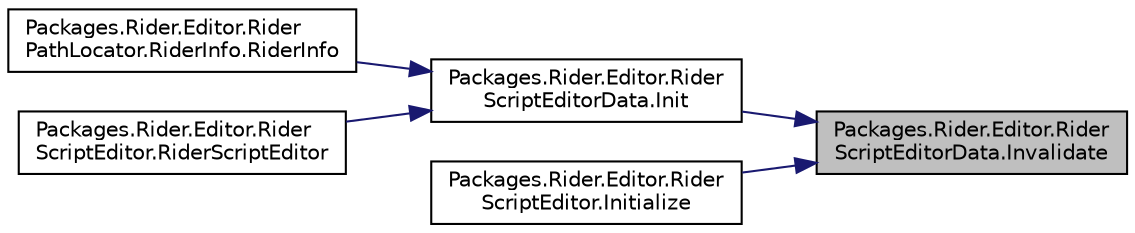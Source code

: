 digraph "Packages.Rider.Editor.RiderScriptEditorData.Invalidate"
{
 // LATEX_PDF_SIZE
  edge [fontname="Helvetica",fontsize="10",labelfontname="Helvetica",labelfontsize="10"];
  node [fontname="Helvetica",fontsize="10",shape=record];
  rankdir="RL";
  Node1 [label="Packages.Rider.Editor.Rider\lScriptEditorData.Invalidate",height=0.2,width=0.4,color="black", fillcolor="grey75", style="filled", fontcolor="black",tooltip=" "];
  Node1 -> Node2 [dir="back",color="midnightblue",fontsize="10",style="solid",fontname="Helvetica"];
  Node2 [label="Packages.Rider.Editor.Rider\lScriptEditorData.Init",height=0.2,width=0.4,color="black", fillcolor="white", style="filled",URL="$class_packages_1_1_rider_1_1_editor_1_1_rider_script_editor_data.html#a325e760364977ea0e0d18ecb1e31168f",tooltip=" "];
  Node2 -> Node3 [dir="back",color="midnightblue",fontsize="10",style="solid",fontname="Helvetica"];
  Node3 [label="Packages.Rider.Editor.Rider\lPathLocator.RiderInfo.RiderInfo",height=0.2,width=0.4,color="black", fillcolor="white", style="filled",URL="$struct_packages_1_1_rider_1_1_editor_1_1_rider_path_locator_1_1_rider_info.html#ad1443bcbc51ea5ac72d53f0cdd8a655d",tooltip=" "];
  Node2 -> Node4 [dir="back",color="midnightblue",fontsize="10",style="solid",fontname="Helvetica"];
  Node4 [label="Packages.Rider.Editor.Rider\lScriptEditor.RiderScriptEditor",height=0.2,width=0.4,color="black", fillcolor="white", style="filled",URL="$class_packages_1_1_rider_1_1_editor_1_1_rider_script_editor.html#a4ee46a0bf8d504d483eda23803f08956",tooltip=" "];
  Node1 -> Node5 [dir="back",color="midnightblue",fontsize="10",style="solid",fontname="Helvetica"];
  Node5 [label="Packages.Rider.Editor.Rider\lScriptEditor.Initialize",height=0.2,width=0.4,color="black", fillcolor="white", style="filled",URL="$class_packages_1_1_rider_1_1_editor_1_1_rider_script_editor.html#a31a75c6d68eb9ced6f93ae384491b33b",tooltip=" "];
}
